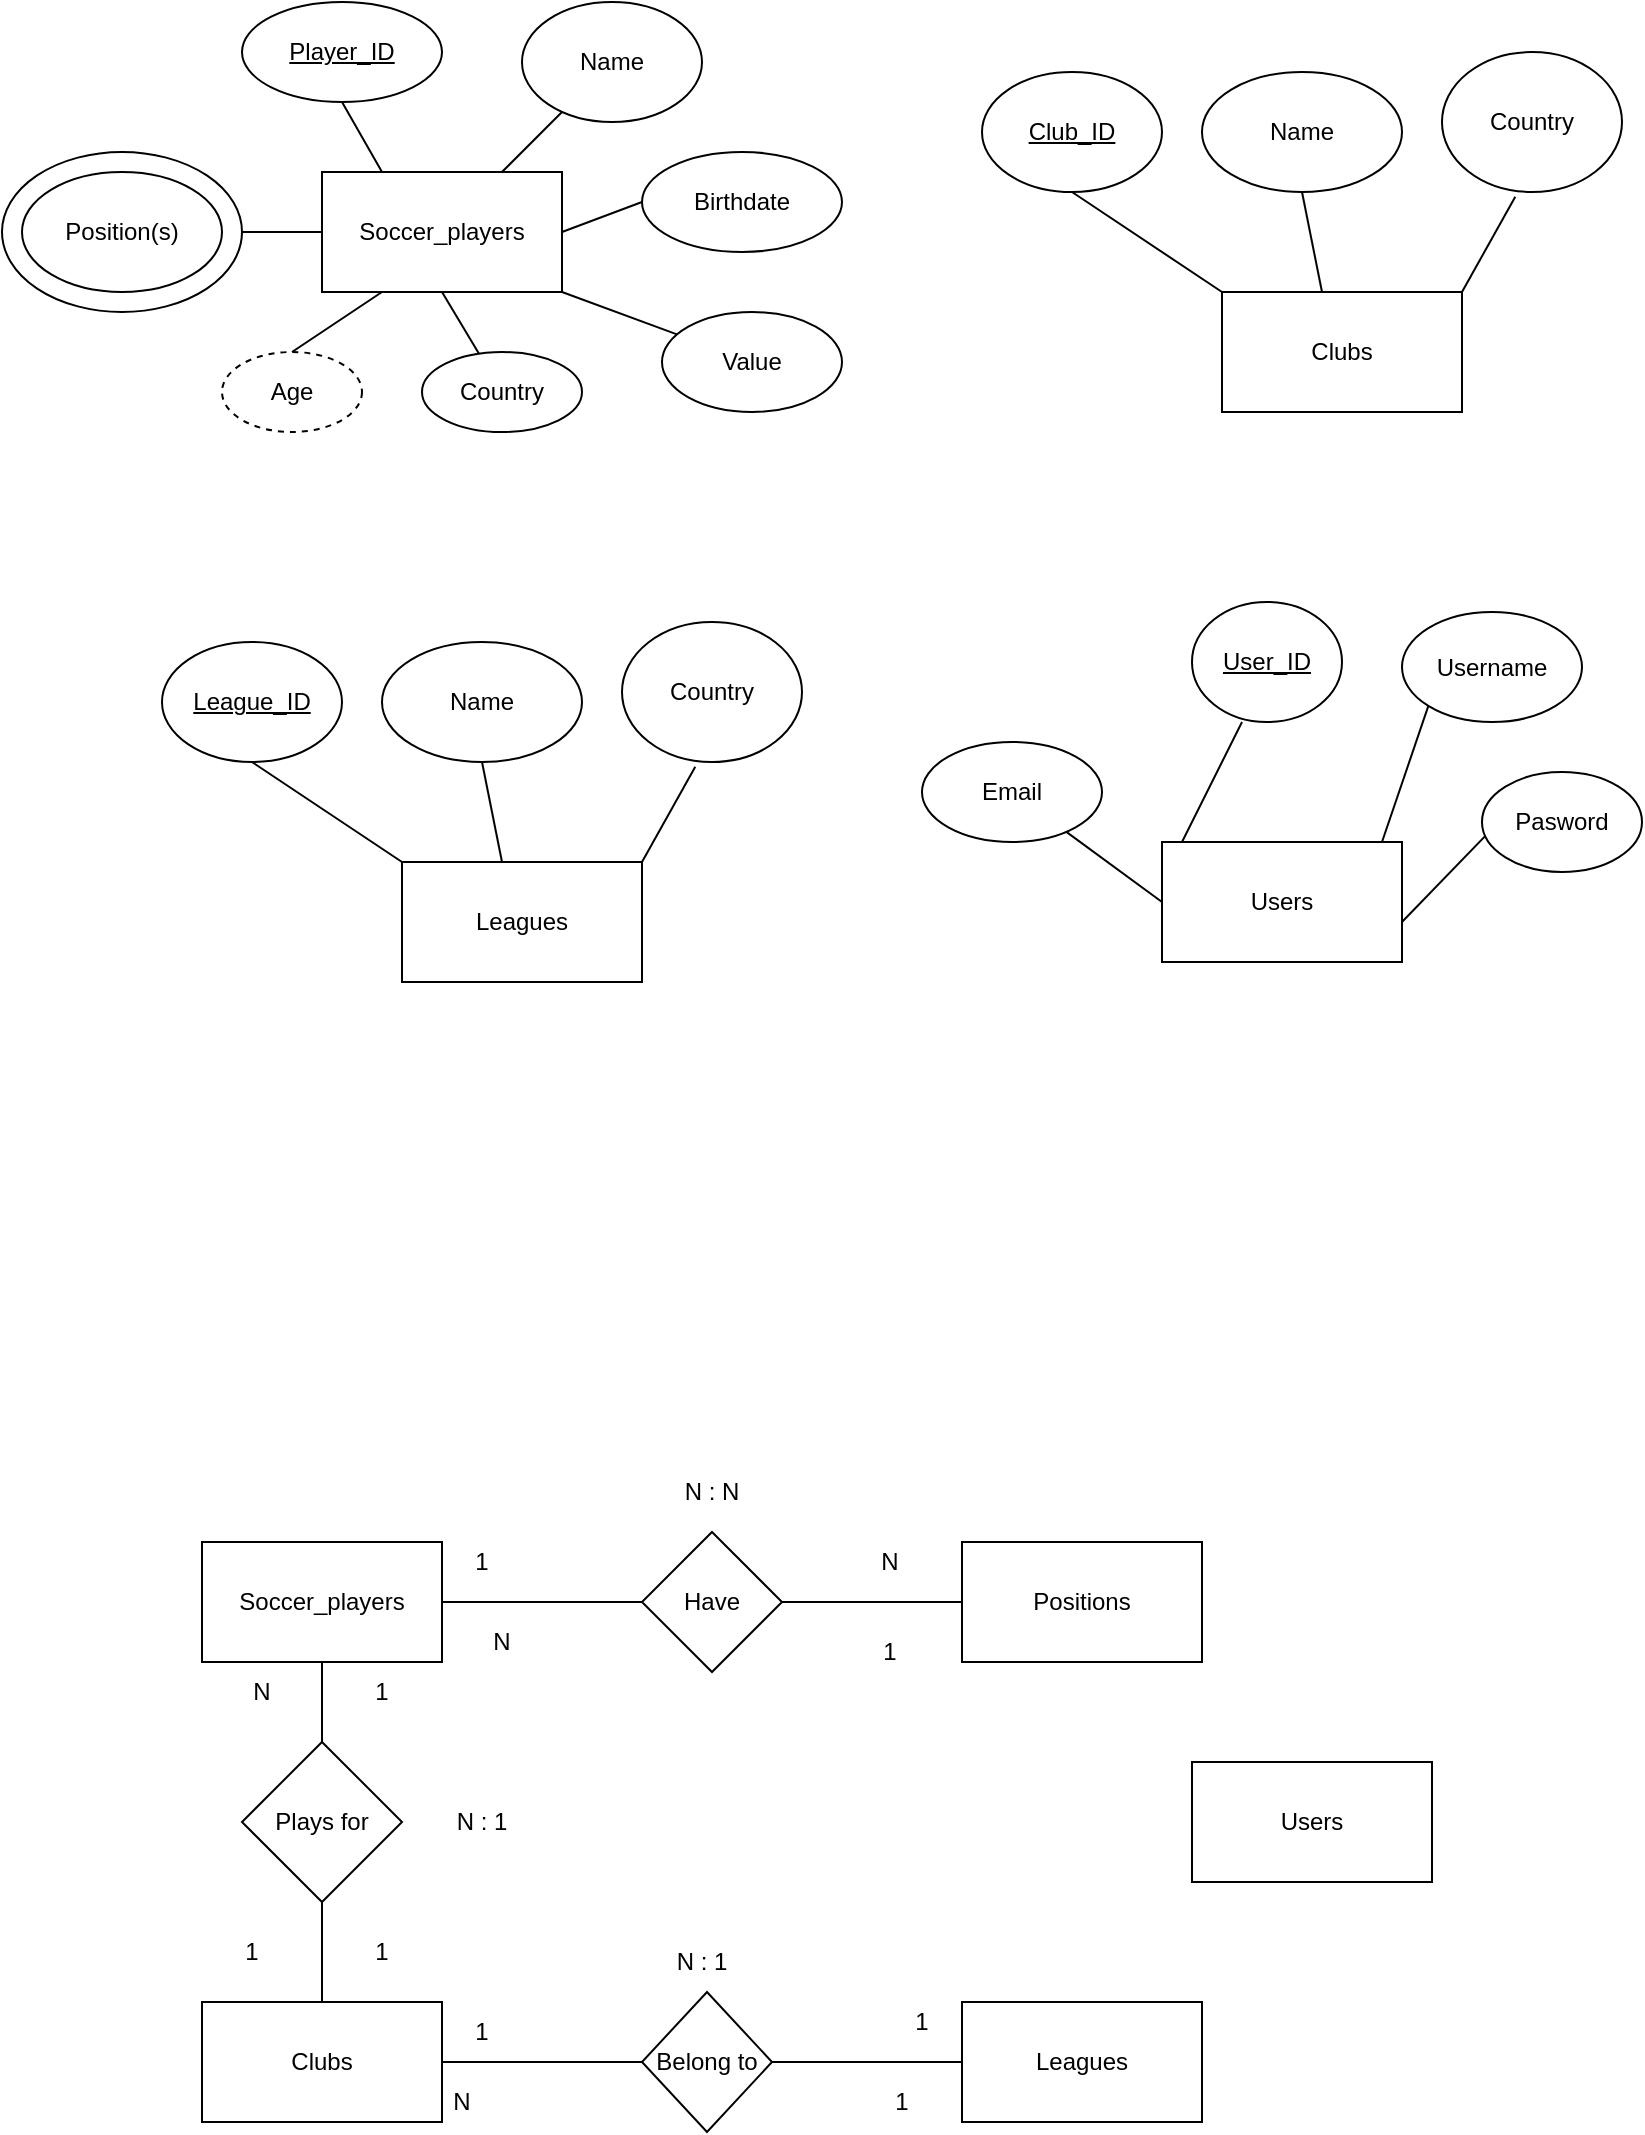 <mxfile version="21.7.5" type="github">
  <diagram name="Página-1" id="B1q7fWzpPuNqtEEs8m-m">
    <mxGraphModel dx="1050" dy="574" grid="1" gridSize="10" guides="1" tooltips="1" connect="1" arrows="1" fold="1" page="1" pageScale="1" pageWidth="827" pageHeight="1169" math="0" shadow="0">
      <root>
        <mxCell id="0" />
        <mxCell id="1" parent="0" />
        <mxCell id="yMHAvFN0hmmpeHj6wc_O-12" value="" style="ellipse;whiteSpace=wrap;html=1;" vertex="1" parent="1">
          <mxGeometry y="115" width="120" height="80" as="geometry" />
        </mxCell>
        <mxCell id="yMHAvFN0hmmpeHj6wc_O-1" value="Soccer_players" style="rounded=0;whiteSpace=wrap;html=1;" vertex="1" parent="1">
          <mxGeometry x="160" y="125" width="120" height="60" as="geometry" />
        </mxCell>
        <mxCell id="yMHAvFN0hmmpeHj6wc_O-2" value="Clubs" style="rounded=0;whiteSpace=wrap;html=1;" vertex="1" parent="1">
          <mxGeometry x="610" y="185" width="120" height="60" as="geometry" />
        </mxCell>
        <mxCell id="yMHAvFN0hmmpeHj6wc_O-4" value="Users" style="rounded=0;whiteSpace=wrap;html=1;" vertex="1" parent="1">
          <mxGeometry x="580" y="460" width="120" height="60" as="geometry" />
        </mxCell>
        <mxCell id="yMHAvFN0hmmpeHj6wc_O-5" value="&lt;u&gt;Player_ID&lt;/u&gt;" style="ellipse;whiteSpace=wrap;html=1;" vertex="1" parent="1">
          <mxGeometry x="120" y="40" width="100" height="50" as="geometry" />
        </mxCell>
        <mxCell id="yMHAvFN0hmmpeHj6wc_O-6" value="Name" style="ellipse;whiteSpace=wrap;html=1;" vertex="1" parent="1">
          <mxGeometry x="260" y="40" width="90" height="60" as="geometry" />
        </mxCell>
        <mxCell id="yMHAvFN0hmmpeHj6wc_O-7" value="Birthdate" style="ellipse;whiteSpace=wrap;html=1;" vertex="1" parent="1">
          <mxGeometry x="320" y="115" width="100" height="50" as="geometry" />
        </mxCell>
        <mxCell id="yMHAvFN0hmmpeHj6wc_O-8" value="Value" style="ellipse;whiteSpace=wrap;html=1;" vertex="1" parent="1">
          <mxGeometry x="330" y="195" width="90" height="50" as="geometry" />
        </mxCell>
        <mxCell id="yMHAvFN0hmmpeHj6wc_O-9" value="Country" style="ellipse;whiteSpace=wrap;html=1;" vertex="1" parent="1">
          <mxGeometry x="210" y="215" width="80" height="40" as="geometry" />
        </mxCell>
        <mxCell id="yMHAvFN0hmmpeHj6wc_O-10" value="Age" style="ellipse;whiteSpace=wrap;html=1;dashed=1;" vertex="1" parent="1">
          <mxGeometry x="110" y="215" width="70" height="40" as="geometry" />
        </mxCell>
        <mxCell id="yMHAvFN0hmmpeHj6wc_O-11" value="Position(s)" style="ellipse;whiteSpace=wrap;html=1;" vertex="1" parent="1">
          <mxGeometry x="10" y="125" width="100" height="60" as="geometry" />
        </mxCell>
        <mxCell id="yMHAvFN0hmmpeHj6wc_O-13" value="" style="endArrow=none;html=1;rounded=0;" edge="1" parent="1" source="yMHAvFN0hmmpeHj6wc_O-9">
          <mxGeometry width="50" height="50" relative="1" as="geometry">
            <mxPoint x="170" y="235" as="sourcePoint" />
            <mxPoint x="220" y="185" as="targetPoint" />
          </mxGeometry>
        </mxCell>
        <mxCell id="yMHAvFN0hmmpeHj6wc_O-15" value="" style="endArrow=none;html=1;rounded=0;exitX=0.5;exitY=0;exitDx=0;exitDy=0;" edge="1" parent="1" source="yMHAvFN0hmmpeHj6wc_O-10">
          <mxGeometry width="50" height="50" relative="1" as="geometry">
            <mxPoint x="140" y="235" as="sourcePoint" />
            <mxPoint x="190" y="185" as="targetPoint" />
          </mxGeometry>
        </mxCell>
        <mxCell id="yMHAvFN0hmmpeHj6wc_O-16" value="" style="endArrow=none;html=1;rounded=0;exitX=1;exitY=0.5;exitDx=0;exitDy=0;" edge="1" parent="1" source="yMHAvFN0hmmpeHj6wc_O-12">
          <mxGeometry width="50" height="50" relative="1" as="geometry">
            <mxPoint x="130" y="155" as="sourcePoint" />
            <mxPoint x="160" y="155" as="targetPoint" />
          </mxGeometry>
        </mxCell>
        <mxCell id="yMHAvFN0hmmpeHj6wc_O-17" value="" style="endArrow=none;html=1;rounded=0;exitX=0.25;exitY=0;exitDx=0;exitDy=0;entryX=0.5;entryY=1;entryDx=0;entryDy=0;" edge="1" parent="1" source="yMHAvFN0hmmpeHj6wc_O-1" target="yMHAvFN0hmmpeHj6wc_O-5">
          <mxGeometry width="50" height="50" relative="1" as="geometry">
            <mxPoint x="-50" y="95" as="sourcePoint" />
            <mxPoint y="45" as="targetPoint" />
          </mxGeometry>
        </mxCell>
        <mxCell id="yMHAvFN0hmmpeHj6wc_O-18" value="" style="endArrow=none;html=1;rounded=0;" edge="1" parent="1">
          <mxGeometry width="50" height="50" relative="1" as="geometry">
            <mxPoint x="250" y="125" as="sourcePoint" />
            <mxPoint x="280" y="95" as="targetPoint" />
          </mxGeometry>
        </mxCell>
        <mxCell id="yMHAvFN0hmmpeHj6wc_O-19" value="" style="endArrow=none;html=1;rounded=0;exitX=1;exitY=0.5;exitDx=0;exitDy=0;entryX=0;entryY=0.5;entryDx=0;entryDy=0;" edge="1" parent="1" source="yMHAvFN0hmmpeHj6wc_O-1" target="yMHAvFN0hmmpeHj6wc_O-7">
          <mxGeometry width="50" height="50" relative="1" as="geometry">
            <mxPoint x="340" y="365" as="sourcePoint" />
            <mxPoint x="390" y="315" as="targetPoint" />
          </mxGeometry>
        </mxCell>
        <mxCell id="yMHAvFN0hmmpeHj6wc_O-20" value="" style="endArrow=none;html=1;rounded=0;" edge="1" parent="1" target="yMHAvFN0hmmpeHj6wc_O-8">
          <mxGeometry width="50" height="50" relative="1" as="geometry">
            <mxPoint x="280" y="185" as="sourcePoint" />
            <mxPoint x="330" y="135" as="targetPoint" />
          </mxGeometry>
        </mxCell>
        <mxCell id="yMHAvFN0hmmpeHj6wc_O-21" value="&lt;u&gt;Club_ID&lt;/u&gt;" style="ellipse;whiteSpace=wrap;html=1;" vertex="1" parent="1">
          <mxGeometry x="490" y="75" width="90" height="60" as="geometry" />
        </mxCell>
        <mxCell id="yMHAvFN0hmmpeHj6wc_O-22" value="Name" style="ellipse;whiteSpace=wrap;html=1;" vertex="1" parent="1">
          <mxGeometry x="600" y="75" width="100" height="60" as="geometry" />
        </mxCell>
        <mxCell id="yMHAvFN0hmmpeHj6wc_O-23" value="Country" style="ellipse;whiteSpace=wrap;html=1;" vertex="1" parent="1">
          <mxGeometry x="720" y="65" width="90" height="70" as="geometry" />
        </mxCell>
        <mxCell id="yMHAvFN0hmmpeHj6wc_O-24" value="" style="endArrow=none;html=1;rounded=0;exitX=0;exitY=0;exitDx=0;exitDy=0;entryX=0.5;entryY=1;entryDx=0;entryDy=0;" edge="1" parent="1" source="yMHAvFN0hmmpeHj6wc_O-2" target="yMHAvFN0hmmpeHj6wc_O-21">
          <mxGeometry width="50" height="50" relative="1" as="geometry">
            <mxPoint x="510" y="175" as="sourcePoint" />
            <mxPoint x="560" y="125" as="targetPoint" />
          </mxGeometry>
        </mxCell>
        <mxCell id="yMHAvFN0hmmpeHj6wc_O-25" value="" style="endArrow=none;html=1;rounded=0;entryX=0.5;entryY=1;entryDx=0;entryDy=0;" edge="1" parent="1" target="yMHAvFN0hmmpeHj6wc_O-22">
          <mxGeometry width="50" height="50" relative="1" as="geometry">
            <mxPoint x="660" y="185" as="sourcePoint" />
            <mxPoint x="710" y="135" as="targetPoint" />
          </mxGeometry>
        </mxCell>
        <mxCell id="yMHAvFN0hmmpeHj6wc_O-26" value="" style="endArrow=none;html=1;rounded=0;entryX=0.407;entryY=1.034;entryDx=0;entryDy=0;entryPerimeter=0;" edge="1" parent="1" target="yMHAvFN0hmmpeHj6wc_O-23">
          <mxGeometry width="50" height="50" relative="1" as="geometry">
            <mxPoint x="730" y="185" as="sourcePoint" />
            <mxPoint x="780" y="135" as="targetPoint" />
          </mxGeometry>
        </mxCell>
        <mxCell id="yMHAvFN0hmmpeHj6wc_O-27" value="Leagues" style="rounded=0;whiteSpace=wrap;html=1;" vertex="1" parent="1">
          <mxGeometry x="200" y="470" width="120" height="60" as="geometry" />
        </mxCell>
        <mxCell id="yMHAvFN0hmmpeHj6wc_O-28" value="&lt;u&gt;League_ID&lt;/u&gt;" style="ellipse;whiteSpace=wrap;html=1;" vertex="1" parent="1">
          <mxGeometry x="80" y="360" width="90" height="60" as="geometry" />
        </mxCell>
        <mxCell id="yMHAvFN0hmmpeHj6wc_O-29" value="Name" style="ellipse;whiteSpace=wrap;html=1;" vertex="1" parent="1">
          <mxGeometry x="190" y="360" width="100" height="60" as="geometry" />
        </mxCell>
        <mxCell id="yMHAvFN0hmmpeHj6wc_O-30" value="Country" style="ellipse;whiteSpace=wrap;html=1;" vertex="1" parent="1">
          <mxGeometry x="310" y="350" width="90" height="70" as="geometry" />
        </mxCell>
        <mxCell id="yMHAvFN0hmmpeHj6wc_O-31" value="" style="endArrow=none;html=1;rounded=0;exitX=0;exitY=0;exitDx=0;exitDy=0;entryX=0.5;entryY=1;entryDx=0;entryDy=0;" edge="1" source="yMHAvFN0hmmpeHj6wc_O-27" target="yMHAvFN0hmmpeHj6wc_O-28" parent="1">
          <mxGeometry width="50" height="50" relative="1" as="geometry">
            <mxPoint x="100" y="460" as="sourcePoint" />
            <mxPoint x="150" y="410" as="targetPoint" />
          </mxGeometry>
        </mxCell>
        <mxCell id="yMHAvFN0hmmpeHj6wc_O-32" value="" style="endArrow=none;html=1;rounded=0;entryX=0.5;entryY=1;entryDx=0;entryDy=0;" edge="1" target="yMHAvFN0hmmpeHj6wc_O-29" parent="1">
          <mxGeometry width="50" height="50" relative="1" as="geometry">
            <mxPoint x="250" y="470" as="sourcePoint" />
            <mxPoint x="300" y="420" as="targetPoint" />
          </mxGeometry>
        </mxCell>
        <mxCell id="yMHAvFN0hmmpeHj6wc_O-33" value="" style="endArrow=none;html=1;rounded=0;entryX=0.407;entryY=1.034;entryDx=0;entryDy=0;entryPerimeter=0;" edge="1" target="yMHAvFN0hmmpeHj6wc_O-30" parent="1">
          <mxGeometry width="50" height="50" relative="1" as="geometry">
            <mxPoint x="320" y="470" as="sourcePoint" />
            <mxPoint x="370" y="420" as="targetPoint" />
          </mxGeometry>
        </mxCell>
        <mxCell id="yMHAvFN0hmmpeHj6wc_O-34" value="&lt;u&gt;User_ID&lt;/u&gt;" style="ellipse;whiteSpace=wrap;html=1;" vertex="1" parent="1">
          <mxGeometry x="595" y="340" width="75" height="60" as="geometry" />
        </mxCell>
        <mxCell id="yMHAvFN0hmmpeHj6wc_O-35" value="Username" style="ellipse;whiteSpace=wrap;html=1;" vertex="1" parent="1">
          <mxGeometry x="700" y="345" width="90" height="55" as="geometry" />
        </mxCell>
        <mxCell id="yMHAvFN0hmmpeHj6wc_O-36" value="Pasword" style="ellipse;whiteSpace=wrap;html=1;" vertex="1" parent="1">
          <mxGeometry x="740" y="425" width="80" height="50" as="geometry" />
        </mxCell>
        <mxCell id="yMHAvFN0hmmpeHj6wc_O-37" value="" style="endArrow=none;html=1;rounded=0;" edge="1" parent="1">
          <mxGeometry width="50" height="50" relative="1" as="geometry">
            <mxPoint x="590" y="460" as="sourcePoint" />
            <mxPoint x="620" y="400" as="targetPoint" />
          </mxGeometry>
        </mxCell>
        <mxCell id="yMHAvFN0hmmpeHj6wc_O-38" value="" style="endArrow=none;html=1;rounded=0;entryX=0;entryY=1;entryDx=0;entryDy=0;" edge="1" parent="1" target="yMHAvFN0hmmpeHj6wc_O-35">
          <mxGeometry width="50" height="50" relative="1" as="geometry">
            <mxPoint x="690" y="460" as="sourcePoint" />
            <mxPoint x="740" y="410" as="targetPoint" />
          </mxGeometry>
        </mxCell>
        <mxCell id="yMHAvFN0hmmpeHj6wc_O-39" value="" style="endArrow=none;html=1;rounded=0;entryX=0.018;entryY=0.644;entryDx=0;entryDy=0;entryPerimeter=0;" edge="1" parent="1" target="yMHAvFN0hmmpeHj6wc_O-36">
          <mxGeometry width="50" height="50" relative="1" as="geometry">
            <mxPoint x="700" y="500" as="sourcePoint" />
            <mxPoint x="750" y="450" as="targetPoint" />
          </mxGeometry>
        </mxCell>
        <mxCell id="yMHAvFN0hmmpeHj6wc_O-40" value="Email" style="ellipse;whiteSpace=wrap;html=1;" vertex="1" parent="1">
          <mxGeometry x="460" y="410" width="90" height="50" as="geometry" />
        </mxCell>
        <mxCell id="yMHAvFN0hmmpeHj6wc_O-41" value="" style="endArrow=none;html=1;rounded=0;entryX=0;entryY=0.5;entryDx=0;entryDy=0;" edge="1" parent="1" source="yMHAvFN0hmmpeHj6wc_O-40" target="yMHAvFN0hmmpeHj6wc_O-4">
          <mxGeometry width="50" height="50" relative="1" as="geometry">
            <mxPoint x="490" y="520" as="sourcePoint" />
            <mxPoint x="540" y="470" as="targetPoint" />
          </mxGeometry>
        </mxCell>
        <mxCell id="yMHAvFN0hmmpeHj6wc_O-42" value="Soccer_players" style="rounded=0;whiteSpace=wrap;html=1;" vertex="1" parent="1">
          <mxGeometry x="100" y="810" width="120" height="60" as="geometry" />
        </mxCell>
        <mxCell id="yMHAvFN0hmmpeHj6wc_O-43" value="Clubs" style="rounded=0;whiteSpace=wrap;html=1;" vertex="1" parent="1">
          <mxGeometry x="100" y="1040" width="120" height="60" as="geometry" />
        </mxCell>
        <mxCell id="yMHAvFN0hmmpeHj6wc_O-44" value="Plays for" style="rhombus;whiteSpace=wrap;html=1;" vertex="1" parent="1">
          <mxGeometry x="120" y="910" width="80" height="80" as="geometry" />
        </mxCell>
        <mxCell id="yMHAvFN0hmmpeHj6wc_O-45" value="" style="endArrow=none;html=1;rounded=0;entryX=0.5;entryY=1;entryDx=0;entryDy=0;" edge="1" parent="1" target="yMHAvFN0hmmpeHj6wc_O-42">
          <mxGeometry width="50" height="50" relative="1" as="geometry">
            <mxPoint x="160" y="910" as="sourcePoint" />
            <mxPoint x="210" y="860" as="targetPoint" />
          </mxGeometry>
        </mxCell>
        <mxCell id="yMHAvFN0hmmpeHj6wc_O-46" value="" style="endArrow=none;html=1;rounded=0;exitX=0.5;exitY=0;exitDx=0;exitDy=0;" edge="1" parent="1" source="yMHAvFN0hmmpeHj6wc_O-43">
          <mxGeometry width="50" height="50" relative="1" as="geometry">
            <mxPoint x="110" y="1040" as="sourcePoint" />
            <mxPoint x="160" y="990" as="targetPoint" />
          </mxGeometry>
        </mxCell>
        <mxCell id="yMHAvFN0hmmpeHj6wc_O-47" value="1" style="text;html=1;strokeColor=none;fillColor=none;align=center;verticalAlign=middle;whiteSpace=wrap;rounded=0;" vertex="1" parent="1">
          <mxGeometry x="160" y="870" width="60" height="30" as="geometry" />
        </mxCell>
        <mxCell id="yMHAvFN0hmmpeHj6wc_O-48" value="1" style="text;html=1;strokeColor=none;fillColor=none;align=center;verticalAlign=middle;whiteSpace=wrap;rounded=0;" vertex="1" parent="1">
          <mxGeometry x="160" y="1000" width="60" height="30" as="geometry" />
        </mxCell>
        <mxCell id="yMHAvFN0hmmpeHj6wc_O-49" value="N" style="text;html=1;strokeColor=none;fillColor=none;align=center;verticalAlign=middle;whiteSpace=wrap;rounded=0;" vertex="1" parent="1">
          <mxGeometry x="100" y="870" width="60" height="30" as="geometry" />
        </mxCell>
        <mxCell id="yMHAvFN0hmmpeHj6wc_O-50" value="1" style="text;html=1;strokeColor=none;fillColor=none;align=center;verticalAlign=middle;whiteSpace=wrap;rounded=0;" vertex="1" parent="1">
          <mxGeometry x="95" y="1000" width="60" height="30" as="geometry" />
        </mxCell>
        <mxCell id="yMHAvFN0hmmpeHj6wc_O-51" value="N : 1" style="text;html=1;strokeColor=none;fillColor=none;align=center;verticalAlign=middle;whiteSpace=wrap;rounded=0;" vertex="1" parent="1">
          <mxGeometry x="210" y="935" width="60" height="30" as="geometry" />
        </mxCell>
        <mxCell id="yMHAvFN0hmmpeHj6wc_O-52" value="Positions" style="rounded=0;whiteSpace=wrap;html=1;" vertex="1" parent="1">
          <mxGeometry x="480" y="810" width="120" height="60" as="geometry" />
        </mxCell>
        <mxCell id="yMHAvFN0hmmpeHj6wc_O-53" value="Have" style="rhombus;whiteSpace=wrap;html=1;" vertex="1" parent="1">
          <mxGeometry x="320" y="805" width="70" height="70" as="geometry" />
        </mxCell>
        <mxCell id="yMHAvFN0hmmpeHj6wc_O-54" value="" style="endArrow=none;html=1;rounded=0;entryX=0;entryY=0.5;entryDx=0;entryDy=0;" edge="1" parent="1" target="yMHAvFN0hmmpeHj6wc_O-53">
          <mxGeometry width="50" height="50" relative="1" as="geometry">
            <mxPoint x="220" y="840" as="sourcePoint" />
            <mxPoint x="270" y="790" as="targetPoint" />
          </mxGeometry>
        </mxCell>
        <mxCell id="yMHAvFN0hmmpeHj6wc_O-55" value="" style="endArrow=none;html=1;rounded=0;entryX=0;entryY=0.5;entryDx=0;entryDy=0;exitX=1;exitY=0.5;exitDx=0;exitDy=0;" edge="1" parent="1" source="yMHAvFN0hmmpeHj6wc_O-53" target="yMHAvFN0hmmpeHj6wc_O-52">
          <mxGeometry width="50" height="50" relative="1" as="geometry">
            <mxPoint x="380" y="850" as="sourcePoint" />
            <mxPoint x="430" y="800" as="targetPoint" />
          </mxGeometry>
        </mxCell>
        <mxCell id="yMHAvFN0hmmpeHj6wc_O-56" value="1" style="text;html=1;strokeColor=none;fillColor=none;align=center;verticalAlign=middle;whiteSpace=wrap;rounded=0;" vertex="1" parent="1">
          <mxGeometry x="210" y="805" width="60" height="30" as="geometry" />
        </mxCell>
        <mxCell id="yMHAvFN0hmmpeHj6wc_O-57" value="N" style="text;html=1;strokeColor=none;fillColor=none;align=center;verticalAlign=middle;whiteSpace=wrap;rounded=0;" vertex="1" parent="1">
          <mxGeometry x="414" y="805" width="60" height="30" as="geometry" />
        </mxCell>
        <mxCell id="yMHAvFN0hmmpeHj6wc_O-58" value="N" style="text;html=1;strokeColor=none;fillColor=none;align=center;verticalAlign=middle;whiteSpace=wrap;rounded=0;" vertex="1" parent="1">
          <mxGeometry x="220" y="845" width="60" height="30" as="geometry" />
        </mxCell>
        <mxCell id="yMHAvFN0hmmpeHj6wc_O-59" value="1" style="text;html=1;strokeColor=none;fillColor=none;align=center;verticalAlign=middle;whiteSpace=wrap;rounded=0;" vertex="1" parent="1">
          <mxGeometry x="414" y="850" width="60" height="30" as="geometry" />
        </mxCell>
        <mxCell id="yMHAvFN0hmmpeHj6wc_O-60" value="N : N" style="text;html=1;strokeColor=none;fillColor=none;align=center;verticalAlign=middle;whiteSpace=wrap;rounded=0;" vertex="1" parent="1">
          <mxGeometry x="325" y="770" width="60" height="30" as="geometry" />
        </mxCell>
        <mxCell id="yMHAvFN0hmmpeHj6wc_O-61" value="Leagues" style="rounded=0;whiteSpace=wrap;html=1;" vertex="1" parent="1">
          <mxGeometry x="480" y="1040" width="120" height="60" as="geometry" />
        </mxCell>
        <mxCell id="yMHAvFN0hmmpeHj6wc_O-62" value="Belong to" style="rhombus;whiteSpace=wrap;html=1;" vertex="1" parent="1">
          <mxGeometry x="320" y="1035" width="65" height="70" as="geometry" />
        </mxCell>
        <mxCell id="yMHAvFN0hmmpeHj6wc_O-63" value="1" style="text;html=1;strokeColor=none;fillColor=none;align=center;verticalAlign=middle;whiteSpace=wrap;rounded=0;" vertex="1" parent="1">
          <mxGeometry x="210" y="1040" width="60" height="30" as="geometry" />
        </mxCell>
        <mxCell id="yMHAvFN0hmmpeHj6wc_O-64" value="1" style="text;html=1;strokeColor=none;fillColor=none;align=center;verticalAlign=middle;whiteSpace=wrap;rounded=0;" vertex="1" parent="1">
          <mxGeometry x="430" y="1035" width="60" height="30" as="geometry" />
        </mxCell>
        <mxCell id="yMHAvFN0hmmpeHj6wc_O-65" value="" style="endArrow=none;html=1;rounded=0;entryX=0;entryY=0.5;entryDx=0;entryDy=0;exitX=1;exitY=0.5;exitDx=0;exitDy=0;" edge="1" parent="1" source="yMHAvFN0hmmpeHj6wc_O-43" target="yMHAvFN0hmmpeHj6wc_O-62">
          <mxGeometry width="50" height="50" relative="1" as="geometry">
            <mxPoint x="230" y="1090" as="sourcePoint" />
            <mxPoint x="280" y="1040" as="targetPoint" />
          </mxGeometry>
        </mxCell>
        <mxCell id="yMHAvFN0hmmpeHj6wc_O-66" value="" style="endArrow=none;html=1;rounded=0;entryX=0;entryY=0.5;entryDx=0;entryDy=0;exitX=1;exitY=0.5;exitDx=0;exitDy=0;" edge="1" parent="1" source="yMHAvFN0hmmpeHj6wc_O-62" target="yMHAvFN0hmmpeHj6wc_O-61">
          <mxGeometry width="50" height="50" relative="1" as="geometry">
            <mxPoint x="390" y="1070" as="sourcePoint" />
            <mxPoint x="430" y="1020" as="targetPoint" />
          </mxGeometry>
        </mxCell>
        <mxCell id="yMHAvFN0hmmpeHj6wc_O-67" value="1" style="text;html=1;strokeColor=none;fillColor=none;align=center;verticalAlign=middle;whiteSpace=wrap;rounded=0;" vertex="1" parent="1">
          <mxGeometry x="420" y="1075" width="60" height="30" as="geometry" />
        </mxCell>
        <mxCell id="yMHAvFN0hmmpeHj6wc_O-68" value="N" style="text;html=1;strokeColor=none;fillColor=none;align=center;verticalAlign=middle;whiteSpace=wrap;rounded=0;" vertex="1" parent="1">
          <mxGeometry x="200" y="1075" width="60" height="30" as="geometry" />
        </mxCell>
        <mxCell id="yMHAvFN0hmmpeHj6wc_O-69" value="N : 1" style="text;html=1;strokeColor=none;fillColor=none;align=center;verticalAlign=middle;whiteSpace=wrap;rounded=0;" vertex="1" parent="1">
          <mxGeometry x="320" y="1005" width="60" height="30" as="geometry" />
        </mxCell>
        <mxCell id="yMHAvFN0hmmpeHj6wc_O-70" value="Users" style="rounded=0;whiteSpace=wrap;html=1;" vertex="1" parent="1">
          <mxGeometry x="595" y="920" width="120" height="60" as="geometry" />
        </mxCell>
      </root>
    </mxGraphModel>
  </diagram>
</mxfile>
